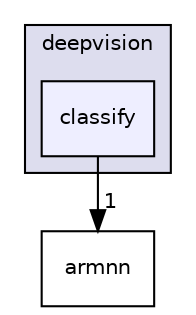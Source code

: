 digraph "/usr/local/include/deepvision/classify" {
  compound=true
  node [ fontsize="10", fontname="Helvetica"];
  edge [ labelfontsize="10", labelfontname="Helvetica"];
  subgraph clusterdir_d72db6f9b16262d234de46bc36044bbd {
    graph [ bgcolor="#ddddee", pencolor="black", label="deepvision" fontname="Helvetica", fontsize="10", URL="dir_d72db6f9b16262d234de46bc36044bbd.html"]
  dir_7816574aaf49f07fc9cac522d6cba28b [shape=box, label="classify", style="filled", fillcolor="#eeeeff", pencolor="black", URL="dir_7816574aaf49f07fc9cac522d6cba28b.html"];
  }
  dir_d8985568f8ab439297a2bb70051aeca7 [shape=box label="armnn" URL="dir_d8985568f8ab439297a2bb70051aeca7.html"];
  dir_7816574aaf49f07fc9cac522d6cba28b->dir_d8985568f8ab439297a2bb70051aeca7 [headlabel="1", labeldistance=1.5 headhref="dir_000006_000005.html"];
}
